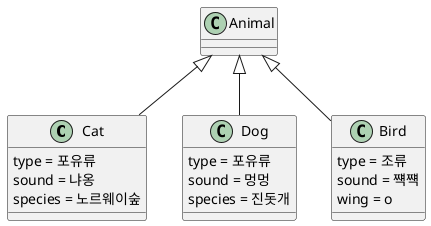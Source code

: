 @startuml
'https://plantuml.com/sequence-diagram

class Cat extends Animal
Cat : type = 포유류
Cat : sound = 냐옹
Cat : species = 노르웨이숲

class Dog extends Animal
Dog : type = 포유류
Dog : sound = 멍멍
Dog : species = 진돗개

class Bird extends Animal
Bird : type = 조류
Bird : sound = 쨱쨱
Bird : wing = o

@enduml

